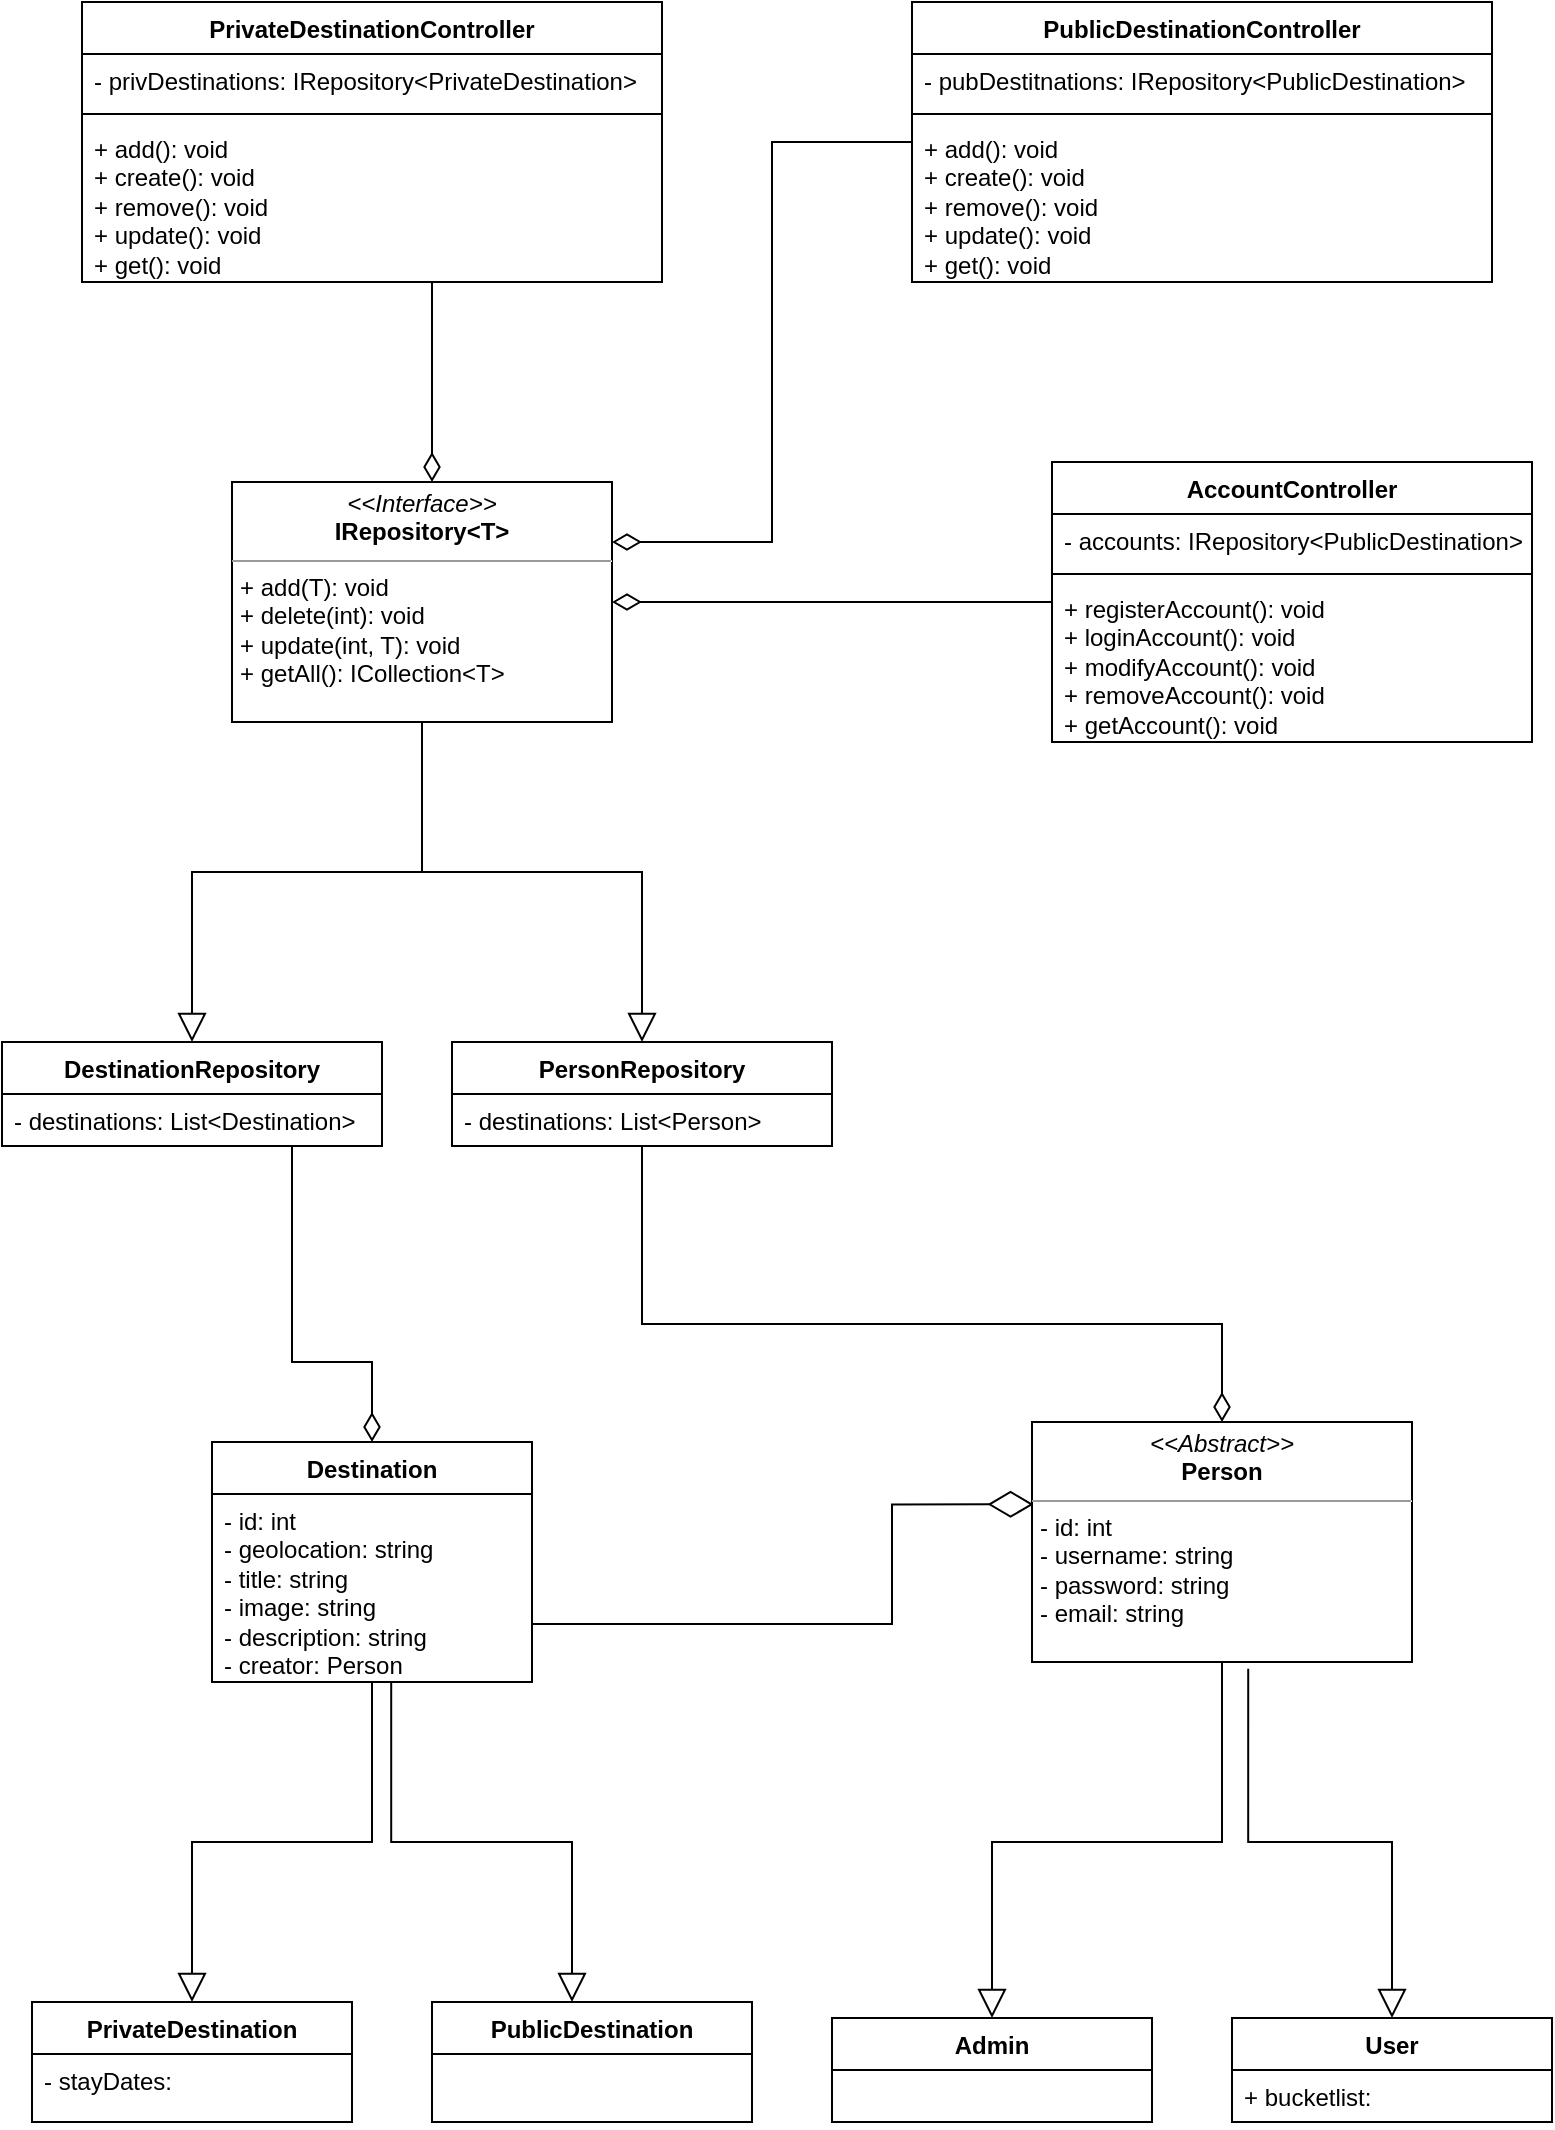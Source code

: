 <mxfile version="20.8.10" type="device"><diagram name="Page-1" id="c4acf3e9-155e-7222-9cf6-157b1a14988f"><mxGraphModel dx="590" dy="786" grid="1" gridSize="10" guides="1" tooltips="1" connect="1" arrows="1" fold="1" page="1" pageScale="1" pageWidth="850" pageHeight="1100" background="none" math="0" shadow="0"><root><mxCell id="0"/><mxCell id="1" parent="0"/><mxCell id="_tLuQVLl1mp6UTtoabsd-31" style="edgeStyle=orthogonalEdgeStyle;rounded=0;orthogonalLoop=1;jettySize=auto;html=1;entryX=0.004;entryY=0.343;entryDx=0;entryDy=0;endArrow=diamondThin;endFill=0;strokeWidth=1;startSize=8;endSize=20;entryPerimeter=0;" parent="1" source="_tLuQVLl1mp6UTtoabsd-5" target="_tLuQVLl1mp6UTtoabsd-23" edge="1"><mxGeometry relative="1" as="geometry"><Array as="points"><mxPoint x="470" y="831"/><mxPoint x="470" y="771"/></Array></mxGeometry></mxCell><mxCell id="_tLuQVLl1mp6UTtoabsd-73" style="edgeStyle=orthogonalEdgeStyle;rounded=0;orthogonalLoop=1;jettySize=auto;html=1;entryX=0.5;entryY=0;entryDx=0;entryDy=0;endArrow=block;endFill=0;endSize=12;" parent="1" source="_tLuQVLl1mp6UTtoabsd-5" target="_tLuQVLl1mp6UTtoabsd-68" edge="1"><mxGeometry relative="1" as="geometry"><Array as="points"><mxPoint x="210" y="940"/><mxPoint x="120" y="940"/></Array></mxGeometry></mxCell><mxCell id="_tLuQVLl1mp6UTtoabsd-74" style="edgeStyle=orthogonalEdgeStyle;rounded=0;orthogonalLoop=1;jettySize=auto;html=1;endArrow=block;endFill=0;strokeWidth=1;endSize=12;exitX=0.56;exitY=1.005;exitDx=0;exitDy=0;exitPerimeter=0;" parent="1" source="_tLuQVLl1mp6UTtoabsd-6" target="_tLuQVLl1mp6UTtoabsd-71" edge="1"><mxGeometry relative="1" as="geometry"><mxPoint x="220" y="870" as="sourcePoint"/><Array as="points"><mxPoint x="220" y="940"/><mxPoint x="310" y="940"/></Array></mxGeometry></mxCell><mxCell id="_tLuQVLl1mp6UTtoabsd-5" value="Destination" style="swimlane;fontStyle=1;align=center;verticalAlign=top;childLayout=stackLayout;horizontal=1;startSize=26;horizontalStack=0;resizeParent=1;resizeParentMax=0;resizeLast=0;collapsible=1;marginBottom=0;whiteSpace=wrap;html=1;" parent="1" vertex="1"><mxGeometry x="130" y="740" width="160" height="120" as="geometry"/></mxCell><mxCell id="_tLuQVLl1mp6UTtoabsd-6" value="- id: int&lt;br&gt;- geolocation: string&lt;br&gt;- title: string&lt;br&gt;- image: string&lt;br&gt;- description: string&lt;br&gt;- creator: Person" style="text;strokeColor=none;fillColor=none;align=left;verticalAlign=top;spacingLeft=4;spacingRight=4;overflow=hidden;rotatable=0;points=[[0,0.5],[1,0.5]];portConstraint=eastwest;whiteSpace=wrap;html=1;" parent="_tLuQVLl1mp6UTtoabsd-5" vertex="1"><mxGeometry y="26" width="160" height="94" as="geometry"/></mxCell><mxCell id="_tLuQVLl1mp6UTtoabsd-19" value="Admin" style="swimlane;fontStyle=1;align=center;verticalAlign=top;childLayout=stackLayout;horizontal=1;startSize=26;horizontalStack=0;resizeParent=1;resizeParentMax=0;resizeLast=0;collapsible=1;marginBottom=0;whiteSpace=wrap;html=1;" parent="1" vertex="1"><mxGeometry x="440" y="1028" width="160" height="52" as="geometry"/></mxCell><mxCell id="_tLuQVLl1mp6UTtoabsd-25" style="edgeStyle=orthogonalEdgeStyle;rounded=0;orthogonalLoop=1;jettySize=auto;html=1;endArrow=block;endFill=0;endSize=12;" parent="1" source="_tLuQVLl1mp6UTtoabsd-23" target="_tLuQVLl1mp6UTtoabsd-19" edge="1"><mxGeometry relative="1" as="geometry"><Array as="points"><mxPoint x="635" y="940"/><mxPoint x="520" y="940"/></Array></mxGeometry></mxCell><mxCell id="_tLuQVLl1mp6UTtoabsd-75" style="edgeStyle=orthogonalEdgeStyle;rounded=0;orthogonalLoop=1;jettySize=auto;html=1;entryX=0.5;entryY=0;entryDx=0;entryDy=0;endArrow=block;endFill=0;endSize=12;exitX=0.569;exitY=1.028;exitDx=0;exitDy=0;exitPerimeter=0;" parent="1" source="_tLuQVLl1mp6UTtoabsd-23" target="_tLuQVLl1mp6UTtoabsd-27" edge="1"><mxGeometry relative="1" as="geometry"><Array as="points"><mxPoint x="648" y="940"/><mxPoint x="720" y="940"/></Array></mxGeometry></mxCell><mxCell id="_tLuQVLl1mp6UTtoabsd-23" value="&lt;p style=&quot;margin:0px;margin-top:4px;text-align:center;&quot;&gt;&lt;i&gt;&amp;lt;&amp;lt;Abstract&amp;gt;&amp;gt;&lt;/i&gt;&lt;br&gt;&lt;b&gt;Person&lt;/b&gt;&lt;/p&gt;&lt;hr size=&quot;1&quot;&gt;&lt;p style=&quot;margin:0px;margin-left:4px;&quot;&gt;- id: int&lt;br&gt;&lt;/p&gt;&lt;p style=&quot;margin:0px;margin-left:4px;&quot;&gt;- username: string&lt;br&gt;- password: string&lt;br&gt;&lt;/p&gt;&lt;p style=&quot;margin:0px;margin-left:4px;&quot;&gt;- email: string&lt;/p&gt;" style="verticalAlign=top;align=left;overflow=fill;fontSize=12;fontFamily=Helvetica;html=1;whiteSpace=wrap;" parent="1" vertex="1"><mxGeometry x="540" y="730" width="190" height="120" as="geometry"/></mxCell><mxCell id="_tLuQVLl1mp6UTtoabsd-27" value="User" style="swimlane;fontStyle=1;align=center;verticalAlign=top;childLayout=stackLayout;horizontal=1;startSize=26;horizontalStack=0;resizeParent=1;resizeParentMax=0;resizeLast=0;collapsible=1;marginBottom=0;whiteSpace=wrap;html=1;" parent="1" vertex="1"><mxGeometry x="640" y="1028" width="160" height="52" as="geometry"/></mxCell><mxCell id="_tLuQVLl1mp6UTtoabsd-28" value="+ bucketlist:&amp;nbsp;" style="text;strokeColor=none;fillColor=none;align=left;verticalAlign=top;spacingLeft=4;spacingRight=4;overflow=hidden;rotatable=0;points=[[0,0.5],[1,0.5]];portConstraint=eastwest;whiteSpace=wrap;html=1;" parent="_tLuQVLl1mp6UTtoabsd-27" vertex="1"><mxGeometry y="26" width="160" height="26" as="geometry"/></mxCell><mxCell id="_tLuQVLl1mp6UTtoabsd-42" style="edgeStyle=orthogonalEdgeStyle;rounded=0;orthogonalLoop=1;jettySize=auto;html=1;endArrow=block;endFill=0;startSize=7;endSize=12;" parent="1" source="_tLuQVLl1mp6UTtoabsd-32" target="_tLuQVLl1mp6UTtoabsd-37" edge="1"><mxGeometry relative="1" as="geometry"/></mxCell><mxCell id="_tLuQVLl1mp6UTtoabsd-43" style="edgeStyle=orthogonalEdgeStyle;rounded=0;orthogonalLoop=1;jettySize=auto;html=1;endArrow=block;endFill=0;endSize=12;" parent="1" source="_tLuQVLl1mp6UTtoabsd-32" target="_tLuQVLl1mp6UTtoabsd-33" edge="1"><mxGeometry relative="1" as="geometry"/></mxCell><mxCell id="_tLuQVLl1mp6UTtoabsd-32" value="&lt;p style=&quot;margin:0px;margin-top:4px;text-align:center;&quot;&gt;&lt;i&gt;&amp;lt;&amp;lt;Interface&amp;gt;&amp;gt;&lt;/i&gt;&lt;br&gt;&lt;b&gt;IRepository&amp;lt;T&amp;gt;&lt;/b&gt;&lt;/p&gt;&lt;hr size=&quot;1&quot;&gt;&lt;p style=&quot;margin:0px;margin-left:4px;&quot;&gt;+ add(T): void&lt;br&gt;+ delete(int): void&lt;/p&gt;&lt;p style=&quot;margin:0px;margin-left:4px;&quot;&gt;+ update(int, T): void&lt;/p&gt;&lt;p style=&quot;margin:0px;margin-left:4px;&quot;&gt;+ getAll(): ICollection&amp;lt;T&amp;gt;&lt;/p&gt;" style="verticalAlign=top;align=left;overflow=fill;fontSize=12;fontFamily=Helvetica;html=1;whiteSpace=wrap;" parent="1" vertex="1"><mxGeometry x="140" y="260" width="190" height="120" as="geometry"/></mxCell><mxCell id="_tLuQVLl1mp6UTtoabsd-45" style="edgeStyle=orthogonalEdgeStyle;rounded=0;orthogonalLoop=1;jettySize=auto;html=1;entryX=0.5;entryY=0;entryDx=0;entryDy=0;endArrow=diamondThin;endFill=0;endSize=12;" parent="1" source="_tLuQVLl1mp6UTtoabsd-33" target="_tLuQVLl1mp6UTtoabsd-5" edge="1"><mxGeometry relative="1" as="geometry"><Array as="points"><mxPoint x="170" y="700"/><mxPoint x="210" y="700"/></Array></mxGeometry></mxCell><mxCell id="_tLuQVLl1mp6UTtoabsd-33" value="DestinationRepository" style="swimlane;fontStyle=1;align=center;verticalAlign=top;childLayout=stackLayout;horizontal=1;startSize=26;horizontalStack=0;resizeParent=1;resizeParentMax=0;resizeLast=0;collapsible=1;marginBottom=0;whiteSpace=wrap;html=1;" parent="1" vertex="1"><mxGeometry x="25" y="540" width="190" height="52" as="geometry"/></mxCell><mxCell id="_tLuQVLl1mp6UTtoabsd-34" value="- destinations: List&amp;lt;Destination&amp;gt;" style="text;strokeColor=none;fillColor=none;align=left;verticalAlign=top;spacingLeft=4;spacingRight=4;overflow=hidden;rotatable=0;points=[[0,0.5],[1,0.5]];portConstraint=eastwest;whiteSpace=wrap;html=1;" parent="_tLuQVLl1mp6UTtoabsd-33" vertex="1"><mxGeometry y="26" width="190" height="26" as="geometry"/></mxCell><mxCell id="_tLuQVLl1mp6UTtoabsd-70" style="edgeStyle=orthogonalEdgeStyle;rounded=0;orthogonalLoop=1;jettySize=auto;html=1;entryX=0.5;entryY=0;entryDx=0;entryDy=0;endArrow=diamondThin;endFill=0;endSize=12;" parent="1" source="_tLuQVLl1mp6UTtoabsd-37" target="_tLuQVLl1mp6UTtoabsd-23" edge="1"><mxGeometry relative="1" as="geometry"><Array as="points"><mxPoint x="345" y="681"/><mxPoint x="635" y="681"/></Array></mxGeometry></mxCell><mxCell id="_tLuQVLl1mp6UTtoabsd-37" value="PersonRepository" style="swimlane;fontStyle=1;align=center;verticalAlign=top;childLayout=stackLayout;horizontal=1;startSize=26;horizontalStack=0;resizeParent=1;resizeParentMax=0;resizeLast=0;collapsible=1;marginBottom=0;whiteSpace=wrap;html=1;" parent="1" vertex="1"><mxGeometry x="250" y="540" width="190" height="52" as="geometry"/></mxCell><mxCell id="_tLuQVLl1mp6UTtoabsd-38" value="- destinations: List&amp;lt;Person&amp;gt;" style="text;strokeColor=none;fillColor=none;align=left;verticalAlign=top;spacingLeft=4;spacingRight=4;overflow=hidden;rotatable=0;points=[[0,0.5],[1,0.5]];portConstraint=eastwest;whiteSpace=wrap;html=1;" parent="_tLuQVLl1mp6UTtoabsd-37" vertex="1"><mxGeometry y="26" width="190" height="26" as="geometry"/></mxCell><mxCell id="_tLuQVLl1mp6UTtoabsd-86" style="edgeStyle=orthogonalEdgeStyle;rounded=0;orthogonalLoop=1;jettySize=auto;html=1;endArrow=diamondThin;endFill=0;endSize=12;" parent="1" edge="1"><mxGeometry relative="1" as="geometry"><Array as="points"><mxPoint x="240" y="240"/><mxPoint x="240" y="240"/></Array><mxPoint x="240" y="160" as="sourcePoint"/><mxPoint x="240" y="260" as="targetPoint"/></mxGeometry></mxCell><mxCell id="_tLuQVLl1mp6UTtoabsd-53" value="PrivateDestinationController" style="swimlane;fontStyle=1;align=center;verticalAlign=top;childLayout=stackLayout;horizontal=1;startSize=26;horizontalStack=0;resizeParent=1;resizeParentMax=0;resizeLast=0;collapsible=1;marginBottom=0;whiteSpace=wrap;html=1;" parent="1" vertex="1"><mxGeometry x="65" y="20" width="290" height="140" as="geometry"/></mxCell><mxCell id="_tLuQVLl1mp6UTtoabsd-54" value="- privDestinations: IRepository&amp;lt;PrivateDestination&amp;gt;" style="text;strokeColor=none;fillColor=none;align=left;verticalAlign=top;spacingLeft=4;spacingRight=4;overflow=hidden;rotatable=0;points=[[0,0.5],[1,0.5]];portConstraint=eastwest;whiteSpace=wrap;html=1;" parent="_tLuQVLl1mp6UTtoabsd-53" vertex="1"><mxGeometry y="26" width="290" height="26" as="geometry"/></mxCell><mxCell id="_tLuQVLl1mp6UTtoabsd-55" value="" style="line;strokeWidth=1;fillColor=none;align=left;verticalAlign=middle;spacingTop=-1;spacingLeft=3;spacingRight=3;rotatable=0;labelPosition=right;points=[];portConstraint=eastwest;strokeColor=inherit;" parent="_tLuQVLl1mp6UTtoabsd-53" vertex="1"><mxGeometry y="52" width="290" height="8" as="geometry"/></mxCell><mxCell id="_tLuQVLl1mp6UTtoabsd-56" value="+ add(): void&lt;br style=&quot;border-color: var(--border-color);&quot;&gt;+ create(): void&lt;br style=&quot;border-color: var(--border-color);&quot;&gt;+ remove(): void&lt;br style=&quot;border-color: var(--border-color);&quot;&gt;+ update(): void&lt;br style=&quot;border-color: var(--border-color);&quot;&gt;+ get(): void" style="text;strokeColor=none;fillColor=none;align=left;verticalAlign=top;spacingLeft=4;spacingRight=4;overflow=hidden;rotatable=0;points=[[0,0.5],[1,0.5]];portConstraint=eastwest;whiteSpace=wrap;html=1;" parent="_tLuQVLl1mp6UTtoabsd-53" vertex="1"><mxGeometry y="60" width="290" height="80" as="geometry"/></mxCell><mxCell id="_tLuQVLl1mp6UTtoabsd-88" style="edgeStyle=orthogonalEdgeStyle;rounded=0;orthogonalLoop=1;jettySize=auto;html=1;endArrow=diamondThin;endFill=0;endSize=12;" parent="1" source="_tLuQVLl1mp6UTtoabsd-57" target="_tLuQVLl1mp6UTtoabsd-32" edge="1"><mxGeometry relative="1" as="geometry"/></mxCell><mxCell id="_tLuQVLl1mp6UTtoabsd-57" value="AccountController" style="swimlane;fontStyle=1;align=center;verticalAlign=top;childLayout=stackLayout;horizontal=1;startSize=26;horizontalStack=0;resizeParent=1;resizeParentMax=0;resizeLast=0;collapsible=1;marginBottom=0;whiteSpace=wrap;html=1;" parent="1" vertex="1"><mxGeometry x="550" y="250" width="240" height="140" as="geometry"/></mxCell><mxCell id="_tLuQVLl1mp6UTtoabsd-58" value="- accounts: IRepository&amp;lt;PublicDestination&amp;gt;" style="text;strokeColor=none;fillColor=none;align=left;verticalAlign=top;spacingLeft=4;spacingRight=4;overflow=hidden;rotatable=0;points=[[0,0.5],[1,0.5]];portConstraint=eastwest;whiteSpace=wrap;html=1;" parent="_tLuQVLl1mp6UTtoabsd-57" vertex="1"><mxGeometry y="26" width="240" height="26" as="geometry"/></mxCell><mxCell id="_tLuQVLl1mp6UTtoabsd-59" value="" style="line;strokeWidth=1;fillColor=none;align=left;verticalAlign=middle;spacingTop=-1;spacingLeft=3;spacingRight=3;rotatable=0;labelPosition=right;points=[];portConstraint=eastwest;strokeColor=inherit;" parent="_tLuQVLl1mp6UTtoabsd-57" vertex="1"><mxGeometry y="52" width="240" height="8" as="geometry"/></mxCell><mxCell id="_tLuQVLl1mp6UTtoabsd-60" value="+ registerAccount(): void&lt;br&gt;+ loginAccount(): void&lt;br&gt;+ modifyAccount(): void&lt;br&gt;+ removeAccount(): void&lt;br&gt;+ getAccount(): void" style="text;strokeColor=none;fillColor=none;align=left;verticalAlign=top;spacingLeft=4;spacingRight=4;overflow=hidden;rotatable=0;points=[[0,0.5],[1,0.5]];portConstraint=eastwest;whiteSpace=wrap;html=1;" parent="_tLuQVLl1mp6UTtoabsd-57" vertex="1"><mxGeometry y="60" width="240" height="80" as="geometry"/></mxCell><mxCell id="_tLuQVLl1mp6UTtoabsd-68" value="PrivateDestination" style="swimlane;fontStyle=1;align=center;verticalAlign=top;childLayout=stackLayout;horizontal=1;startSize=26;horizontalStack=0;resizeParent=1;resizeParentMax=0;resizeLast=0;collapsible=1;marginBottom=0;whiteSpace=wrap;html=1;" parent="1" vertex="1"><mxGeometry x="40" y="1020" width="160" height="60" as="geometry"/></mxCell><mxCell id="_tLuQVLl1mp6UTtoabsd-69" value="- stayDates:" style="text;strokeColor=none;fillColor=none;align=left;verticalAlign=top;spacingLeft=4;spacingRight=4;overflow=hidden;rotatable=0;points=[[0,0.5],[1,0.5]];portConstraint=eastwest;whiteSpace=wrap;html=1;" parent="_tLuQVLl1mp6UTtoabsd-68" vertex="1"><mxGeometry y="26" width="160" height="34" as="geometry"/></mxCell><mxCell id="_tLuQVLl1mp6UTtoabsd-71" value="PublicDestination" style="swimlane;fontStyle=1;align=center;verticalAlign=top;childLayout=stackLayout;horizontal=1;startSize=26;horizontalStack=0;resizeParent=1;resizeParentMax=0;resizeLast=0;collapsible=1;marginBottom=0;whiteSpace=wrap;html=1;" parent="1" vertex="1"><mxGeometry x="240" y="1020" width="160" height="60" as="geometry"/></mxCell><mxCell id="_tLuQVLl1mp6UTtoabsd-87" style="edgeStyle=orthogonalEdgeStyle;rounded=0;orthogonalLoop=1;jettySize=auto;html=1;entryX=1;entryY=0.25;entryDx=0;entryDy=0;endArrow=diamondThin;endFill=0;endSize=12;" parent="1" source="_tLuQVLl1mp6UTtoabsd-82" target="_tLuQVLl1mp6UTtoabsd-32" edge="1"><mxGeometry relative="1" as="geometry"><Array as="points"><mxPoint x="410" y="290"/></Array></mxGeometry></mxCell><mxCell id="_tLuQVLl1mp6UTtoabsd-82" value="PublicDestinationController" style="swimlane;fontStyle=1;align=center;verticalAlign=top;childLayout=stackLayout;horizontal=1;startSize=26;horizontalStack=0;resizeParent=1;resizeParentMax=0;resizeLast=0;collapsible=1;marginBottom=0;whiteSpace=wrap;html=1;" parent="1" vertex="1"><mxGeometry x="480" y="20" width="290" height="140" as="geometry"/></mxCell><mxCell id="_tLuQVLl1mp6UTtoabsd-83" value="- pubDestitnations: IRepository&amp;lt;PublicDestination&amp;gt;" style="text;strokeColor=none;fillColor=none;align=left;verticalAlign=top;spacingLeft=4;spacingRight=4;overflow=hidden;rotatable=0;points=[[0,0.5],[1,0.5]];portConstraint=eastwest;whiteSpace=wrap;html=1;" parent="_tLuQVLl1mp6UTtoabsd-82" vertex="1"><mxGeometry y="26" width="290" height="26" as="geometry"/></mxCell><mxCell id="_tLuQVLl1mp6UTtoabsd-84" value="" style="line;strokeWidth=1;fillColor=none;align=left;verticalAlign=middle;spacingTop=-1;spacingLeft=3;spacingRight=3;rotatable=0;labelPosition=right;points=[];portConstraint=eastwest;strokeColor=inherit;" parent="_tLuQVLl1mp6UTtoabsd-82" vertex="1"><mxGeometry y="52" width="290" height="8" as="geometry"/></mxCell><mxCell id="_tLuQVLl1mp6UTtoabsd-85" value="+ add(): void&lt;br&gt;+ create(): void&lt;br&gt;+ remove(): void&lt;br&gt;+ update(): void&lt;br&gt;+ get(): void" style="text;strokeColor=none;fillColor=none;align=left;verticalAlign=top;spacingLeft=4;spacingRight=4;overflow=hidden;rotatable=0;points=[[0,0.5],[1,0.5]];portConstraint=eastwest;whiteSpace=wrap;html=1;" parent="_tLuQVLl1mp6UTtoabsd-82" vertex="1"><mxGeometry y="60" width="290" height="80" as="geometry"/></mxCell></root></mxGraphModel></diagram></mxfile>